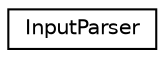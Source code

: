 digraph "Graphical Class Hierarchy"
{
 // LATEX_PDF_SIZE
  edge [fontname="Helvetica",fontsize="10",labelfontname="Helvetica",labelfontsize="10"];
  node [fontname="Helvetica",fontsize="10",shape=record];
  rankdir="LR";
  Node0 [label="InputParser",height=0.2,width=0.4,color="black", fillcolor="white", style="filled",URL="$classInputParser.html",tooltip=" "];
}
